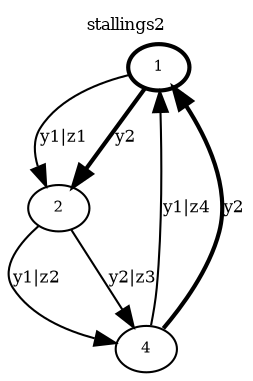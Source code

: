 digraph stallings2 {
"H2v1" [label="1",fontsize=7,width=.01,height=.01,style="bold"];
"H2v1" -> "H2v2" [label="y1|z1",fontsize=8];
"H2v1" -> "H2v2" [label="y2",fontsize=8,style="bold"];
"H2v2" [label="2",fontsize=7,width=.01,height=.01];
"H2v2" -> "H2v4" [label="y1|z2",fontsize=8];
"H2v2" -> "H2v4" [label="y2|z3",fontsize=8];
"H2v4" [label="4",fontsize=7,width=.01,height=.01];
"H2v4" -> "H2v1" [label="y1|z4",fontsize=8];
"H2v4" -> "H2v1" [label="y2",fontsize=8,style="bold"];labelloc="t";fontsize=8;label= "stallings2" ;}